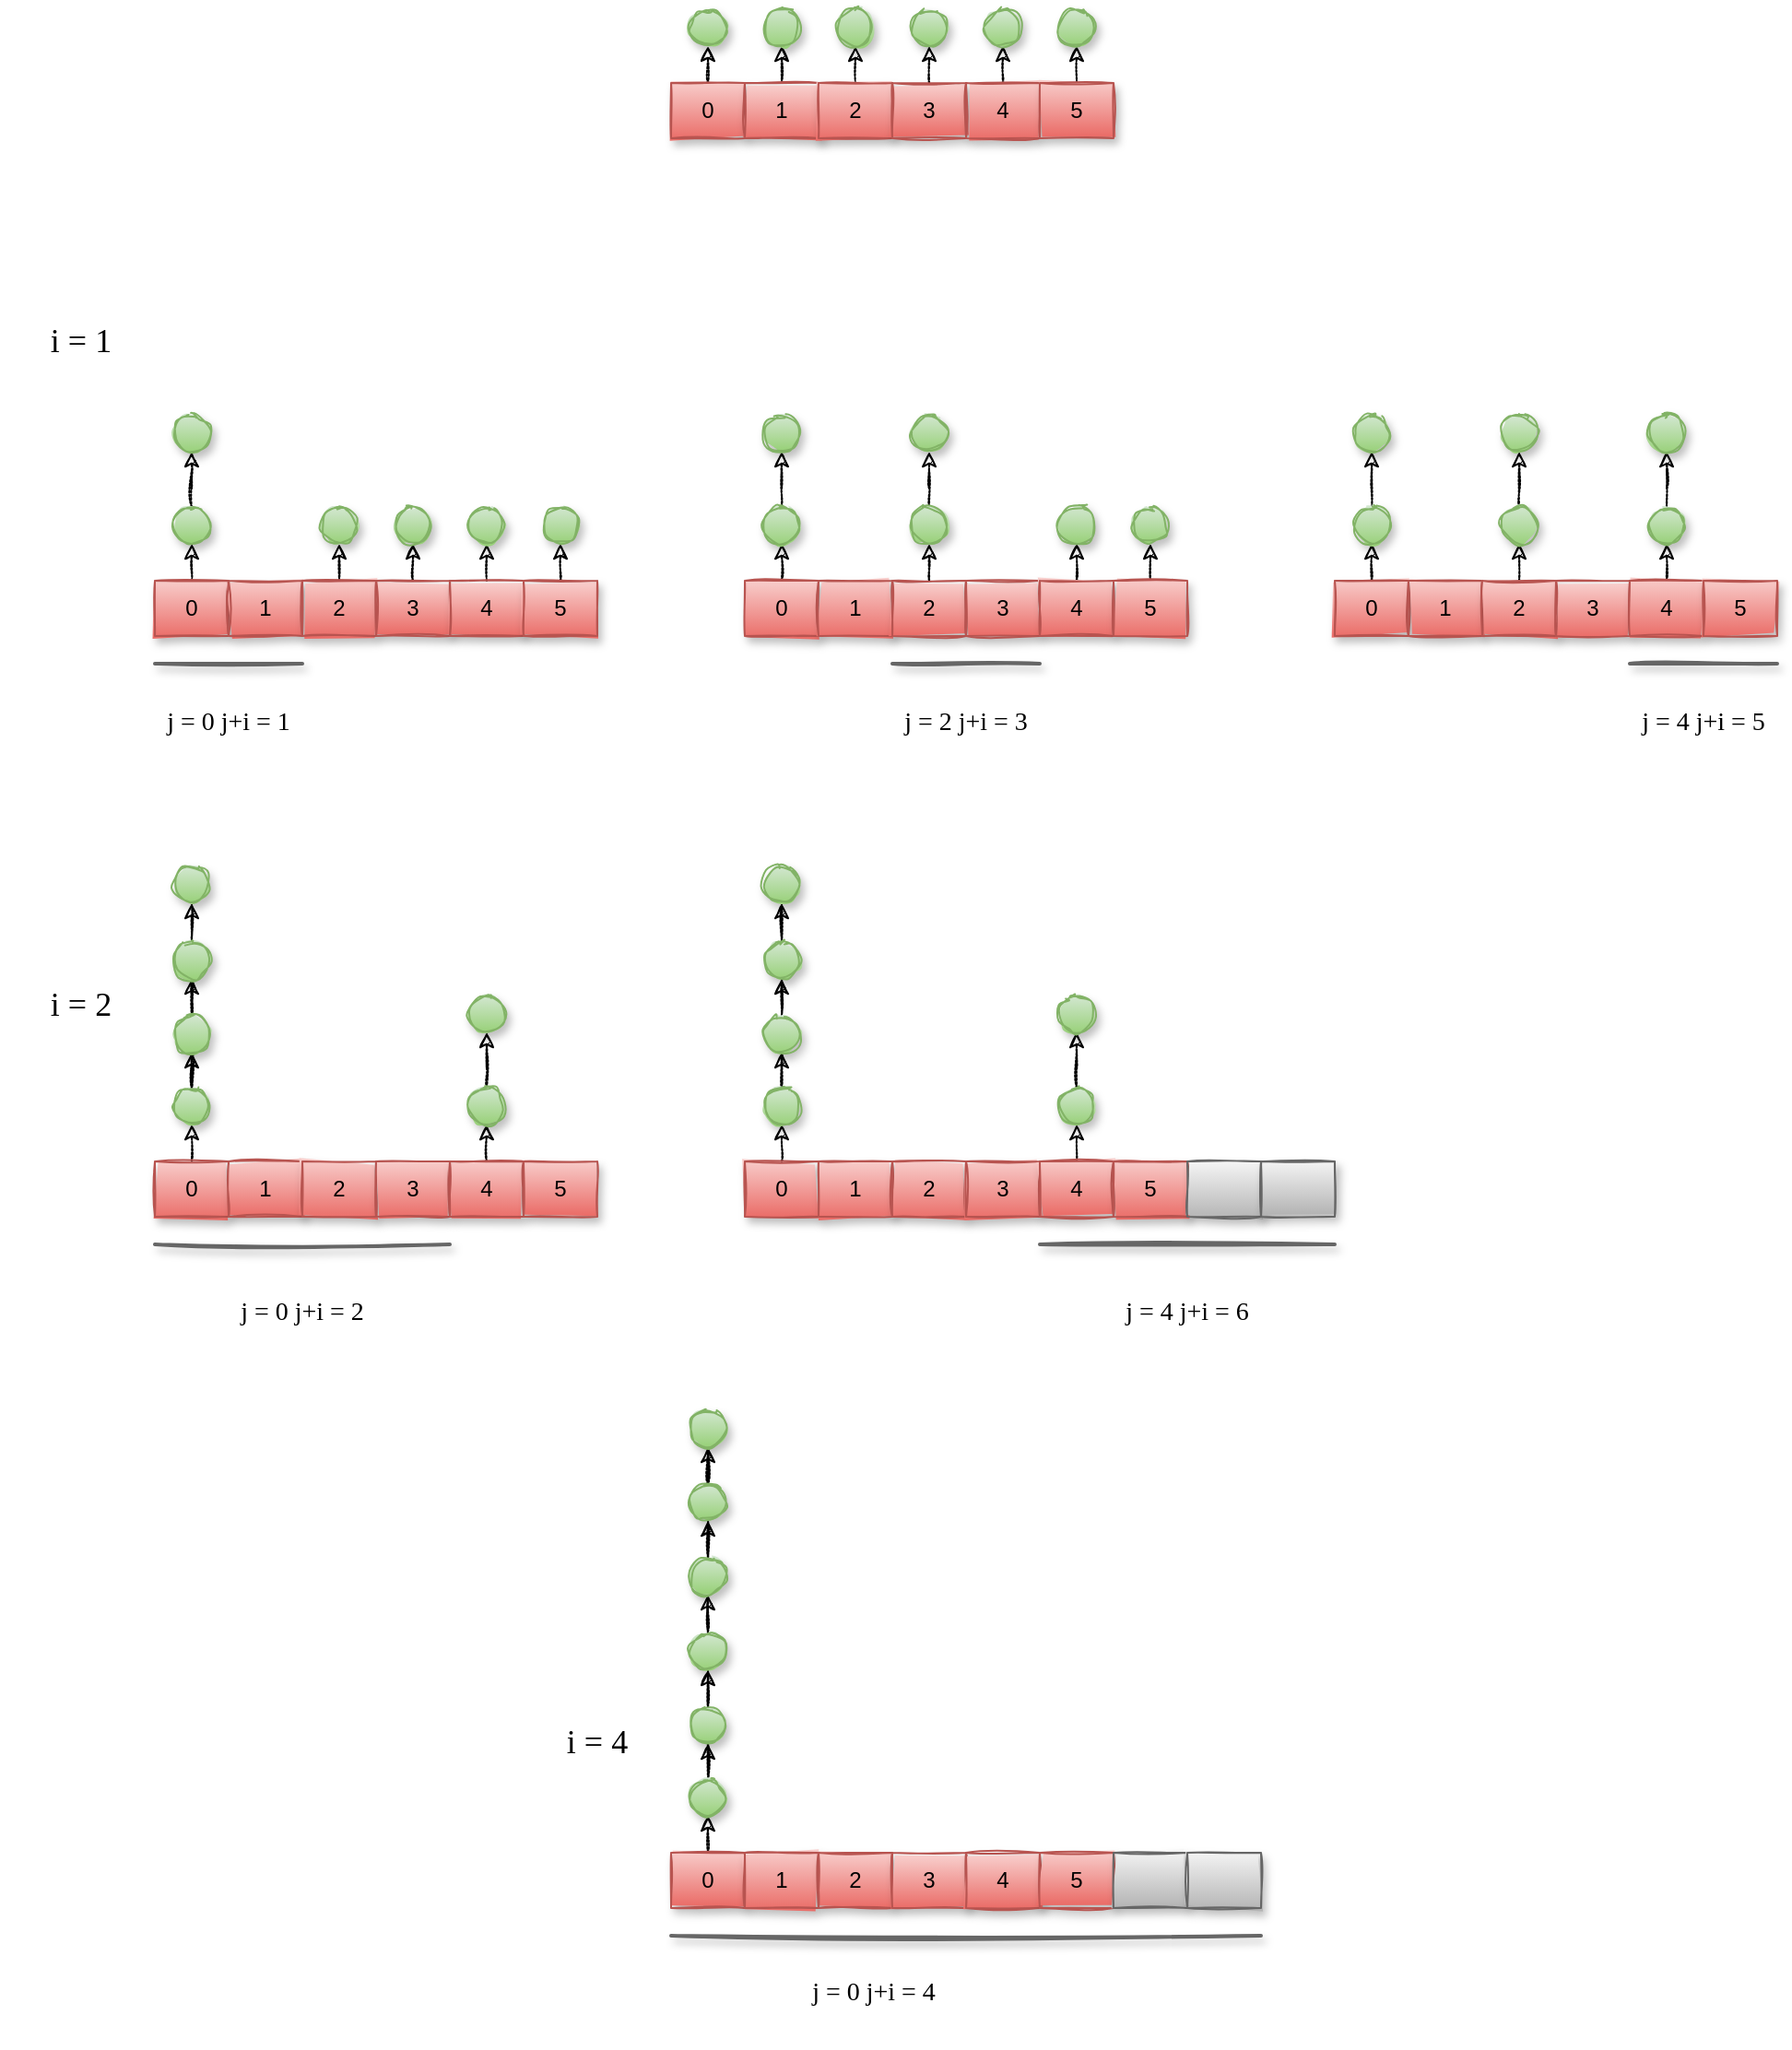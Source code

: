 <mxfile version="15.9.1" type="github">
  <diagram id="CDUZLJEo9e2KFmX8wC-A" name="第 1 页">
    <mxGraphModel dx="1444" dy="329" grid="1" gridSize="10" guides="1" tooltips="1" connect="1" arrows="1" fold="1" page="1" pageScale="1" pageWidth="827" pageHeight="1169" math="0" shadow="0">
      <root>
        <mxCell id="0" />
        <mxCell id="1" parent="0" />
        <mxCell id="Ufp4T4kjw3DvkqteefDN-25" style="edgeStyle=orthogonalEdgeStyle;rounded=0;orthogonalLoop=1;jettySize=auto;html=1;exitX=0.5;exitY=0;exitDx=0;exitDy=0;entryX=0.5;entryY=1;entryDx=0;entryDy=0;dashed=1;dashPattern=1 1;endArrow=classic;endFill=1;sketch=1;" edge="1" parent="1" source="Ufp4T4kjw3DvkqteefDN-1" target="Ufp4T4kjw3DvkqteefDN-7">
          <mxGeometry relative="1" as="geometry" />
        </mxCell>
        <mxCell id="Ufp4T4kjw3DvkqteefDN-1" value="0" style="rounded=0;whiteSpace=wrap;html=1;sketch=1;shadow=1;fillColor=#f8cecc;gradientColor=#ea6b66;strokeColor=#b85450;" vertex="1" parent="1">
          <mxGeometry x="280" y="160" width="40" height="30" as="geometry" />
        </mxCell>
        <mxCell id="Ufp4T4kjw3DvkqteefDN-26" style="edgeStyle=orthogonalEdgeStyle;rounded=0;orthogonalLoop=1;jettySize=auto;html=1;exitX=0.5;exitY=0;exitDx=0;exitDy=0;entryX=0.5;entryY=1;entryDx=0;entryDy=0;dashed=1;dashPattern=1 1;endArrow=classic;endFill=1;sketch=1;" edge="1" parent="1" source="Ufp4T4kjw3DvkqteefDN-2" target="Ufp4T4kjw3DvkqteefDN-11">
          <mxGeometry relative="1" as="geometry" />
        </mxCell>
        <mxCell id="Ufp4T4kjw3DvkqteefDN-2" value="1" style="rounded=0;whiteSpace=wrap;html=1;sketch=1;shadow=1;fillColor=#f8cecc;gradientColor=#ea6b66;strokeColor=#b85450;" vertex="1" parent="1">
          <mxGeometry x="320" y="160" width="40" height="30" as="geometry" />
        </mxCell>
        <mxCell id="Ufp4T4kjw3DvkqteefDN-27" style="edgeStyle=orthogonalEdgeStyle;rounded=0;orthogonalLoop=1;jettySize=auto;html=1;exitX=0.5;exitY=0;exitDx=0;exitDy=0;entryX=0.5;entryY=1;entryDx=0;entryDy=0;dashed=1;dashPattern=1 1;endArrow=classic;endFill=1;sketch=1;" edge="1" parent="1" source="Ufp4T4kjw3DvkqteefDN-3" target="Ufp4T4kjw3DvkqteefDN-14">
          <mxGeometry relative="1" as="geometry" />
        </mxCell>
        <mxCell id="Ufp4T4kjw3DvkqteefDN-3" value="2" style="rounded=0;whiteSpace=wrap;html=1;sketch=1;shadow=1;fillColor=#f8cecc;gradientColor=#ea6b66;strokeColor=#b85450;" vertex="1" parent="1">
          <mxGeometry x="360" y="160" width="40" height="30" as="geometry" />
        </mxCell>
        <mxCell id="Ufp4T4kjw3DvkqteefDN-28" style="edgeStyle=orthogonalEdgeStyle;rounded=0;orthogonalLoop=1;jettySize=auto;html=1;exitX=0.5;exitY=0;exitDx=0;exitDy=0;entryX=0.5;entryY=1;entryDx=0;entryDy=0;dashed=1;dashPattern=1 1;endArrow=classic;endFill=1;sketch=1;" edge="1" parent="1" source="Ufp4T4kjw3DvkqteefDN-4" target="Ufp4T4kjw3DvkqteefDN-17">
          <mxGeometry relative="1" as="geometry" />
        </mxCell>
        <mxCell id="Ufp4T4kjw3DvkqteefDN-4" value="3" style="rounded=0;whiteSpace=wrap;html=1;sketch=1;shadow=1;fillColor=#f8cecc;gradientColor=#ea6b66;strokeColor=#b85450;" vertex="1" parent="1">
          <mxGeometry x="400" y="160" width="40" height="30" as="geometry" />
        </mxCell>
        <mxCell id="Ufp4T4kjw3DvkqteefDN-29" style="edgeStyle=orthogonalEdgeStyle;rounded=0;orthogonalLoop=1;jettySize=auto;html=1;exitX=0.5;exitY=0;exitDx=0;exitDy=0;entryX=0.5;entryY=1;entryDx=0;entryDy=0;dashed=1;dashPattern=1 1;endArrow=classic;endFill=1;sketch=1;" edge="1" parent="1" source="Ufp4T4kjw3DvkqteefDN-5" target="Ufp4T4kjw3DvkqteefDN-20">
          <mxGeometry relative="1" as="geometry" />
        </mxCell>
        <mxCell id="Ufp4T4kjw3DvkqteefDN-5" value="4" style="rounded=0;whiteSpace=wrap;html=1;sketch=1;shadow=1;fillColor=#f8cecc;gradientColor=#ea6b66;strokeColor=#b85450;" vertex="1" parent="1">
          <mxGeometry x="440" y="160" width="40" height="30" as="geometry" />
        </mxCell>
        <mxCell id="Ufp4T4kjw3DvkqteefDN-30" style="edgeStyle=orthogonalEdgeStyle;rounded=0;orthogonalLoop=1;jettySize=auto;html=1;exitX=0.5;exitY=0;exitDx=0;exitDy=0;entryX=0.5;entryY=1;entryDx=0;entryDy=0;dashed=1;dashPattern=1 1;endArrow=classic;endFill=1;sketch=1;" edge="1" parent="1" source="Ufp4T4kjw3DvkqteefDN-6" target="Ufp4T4kjw3DvkqteefDN-23">
          <mxGeometry relative="1" as="geometry" />
        </mxCell>
        <mxCell id="Ufp4T4kjw3DvkqteefDN-6" value="5" style="rounded=0;whiteSpace=wrap;html=1;sketch=1;shadow=1;fillColor=#f8cecc;gradientColor=#ea6b66;strokeColor=#b85450;" vertex="1" parent="1">
          <mxGeometry x="480" y="160" width="40" height="30" as="geometry" />
        </mxCell>
        <mxCell id="Ufp4T4kjw3DvkqteefDN-7" value="" style="ellipse;whiteSpace=wrap;html=1;aspect=fixed;shadow=1;sketch=1;fillColor=#d5e8d4;gradientColor=#97d077;strokeColor=#82b366;" vertex="1" parent="1">
          <mxGeometry x="290" y="120" width="20" height="20" as="geometry" />
        </mxCell>
        <mxCell id="Ufp4T4kjw3DvkqteefDN-11" value="" style="ellipse;whiteSpace=wrap;html=1;aspect=fixed;shadow=1;sketch=1;fillColor=#d5e8d4;gradientColor=#97d077;strokeColor=#82b366;" vertex="1" parent="1">
          <mxGeometry x="330" y="120" width="20" height="20" as="geometry" />
        </mxCell>
        <mxCell id="Ufp4T4kjw3DvkqteefDN-14" value="" style="ellipse;whiteSpace=wrap;html=1;aspect=fixed;shadow=1;sketch=1;fillColor=#d5e8d4;gradientColor=#97d077;strokeColor=#82b366;" vertex="1" parent="1">
          <mxGeometry x="370" y="120" width="20" height="20" as="geometry" />
        </mxCell>
        <mxCell id="Ufp4T4kjw3DvkqteefDN-17" value="" style="ellipse;whiteSpace=wrap;html=1;aspect=fixed;shadow=1;sketch=1;fillColor=#d5e8d4;gradientColor=#97d077;strokeColor=#82b366;" vertex="1" parent="1">
          <mxGeometry x="410" y="120" width="20" height="20" as="geometry" />
        </mxCell>
        <mxCell id="Ufp4T4kjw3DvkqteefDN-20" value="" style="ellipse;whiteSpace=wrap;html=1;aspect=fixed;shadow=1;sketch=1;fillColor=#d5e8d4;gradientColor=#97d077;strokeColor=#82b366;" vertex="1" parent="1">
          <mxGeometry x="450" y="120" width="20" height="20" as="geometry" />
        </mxCell>
        <mxCell id="Ufp4T4kjw3DvkqteefDN-23" value="" style="ellipse;whiteSpace=wrap;html=1;aspect=fixed;shadow=1;sketch=1;fillColor=#d5e8d4;gradientColor=#97d077;strokeColor=#82b366;" vertex="1" parent="1">
          <mxGeometry x="490" y="120" width="20" height="20" as="geometry" />
        </mxCell>
        <mxCell id="Ufp4T4kjw3DvkqteefDN-54" style="edgeStyle=orthogonalEdgeStyle;rounded=0;orthogonalLoop=1;jettySize=auto;html=1;exitX=0.5;exitY=0;exitDx=0;exitDy=0;entryX=0.5;entryY=1;entryDx=0;entryDy=0;dashed=1;dashPattern=1 1;endArrow=classic;endFill=1;sketch=1;" edge="1" parent="1" source="Ufp4T4kjw3DvkqteefDN-55" target="Ufp4T4kjw3DvkqteefDN-66">
          <mxGeometry relative="1" as="geometry" />
        </mxCell>
        <mxCell id="Ufp4T4kjw3DvkqteefDN-55" value="0" style="rounded=0;whiteSpace=wrap;html=1;sketch=1;shadow=1;fillColor=#f8cecc;gradientColor=#ea6b66;strokeColor=#b85450;" vertex="1" parent="1">
          <mxGeometry y="430" width="40" height="30" as="geometry" />
        </mxCell>
        <mxCell id="Ufp4T4kjw3DvkqteefDN-57" value="1" style="rounded=0;whiteSpace=wrap;html=1;sketch=1;shadow=1;fillColor=#f8cecc;gradientColor=#ea6b66;strokeColor=#b85450;" vertex="1" parent="1">
          <mxGeometry x="40" y="430" width="40" height="30" as="geometry" />
        </mxCell>
        <mxCell id="Ufp4T4kjw3DvkqteefDN-58" style="edgeStyle=orthogonalEdgeStyle;rounded=0;orthogonalLoop=1;jettySize=auto;html=1;exitX=0.5;exitY=0;exitDx=0;exitDy=0;entryX=0.5;entryY=1;entryDx=0;entryDy=0;dashed=1;dashPattern=1 1;endArrow=classic;endFill=1;sketch=1;" edge="1" parent="1" source="Ufp4T4kjw3DvkqteefDN-59" target="Ufp4T4kjw3DvkqteefDN-68">
          <mxGeometry relative="1" as="geometry" />
        </mxCell>
        <mxCell id="Ufp4T4kjw3DvkqteefDN-59" value="2" style="rounded=0;whiteSpace=wrap;html=1;sketch=1;shadow=1;fillColor=#f8cecc;gradientColor=#ea6b66;strokeColor=#b85450;" vertex="1" parent="1">
          <mxGeometry x="80" y="430" width="40" height="30" as="geometry" />
        </mxCell>
        <mxCell id="Ufp4T4kjw3DvkqteefDN-60" style="edgeStyle=orthogonalEdgeStyle;rounded=0;orthogonalLoop=1;jettySize=auto;html=1;exitX=0.5;exitY=0;exitDx=0;exitDy=0;entryX=0.5;entryY=1;entryDx=0;entryDy=0;dashed=1;dashPattern=1 1;endArrow=classic;endFill=1;sketch=1;" edge="1" parent="1" source="Ufp4T4kjw3DvkqteefDN-61" target="Ufp4T4kjw3DvkqteefDN-69">
          <mxGeometry relative="1" as="geometry" />
        </mxCell>
        <mxCell id="Ufp4T4kjw3DvkqteefDN-61" value="3" style="rounded=0;whiteSpace=wrap;html=1;sketch=1;shadow=1;fillColor=#f8cecc;gradientColor=#ea6b66;strokeColor=#b85450;" vertex="1" parent="1">
          <mxGeometry x="120" y="430" width="40" height="30" as="geometry" />
        </mxCell>
        <mxCell id="Ufp4T4kjw3DvkqteefDN-62" style="edgeStyle=orthogonalEdgeStyle;rounded=0;orthogonalLoop=1;jettySize=auto;html=1;exitX=0.5;exitY=0;exitDx=0;exitDy=0;entryX=0.5;entryY=1;entryDx=0;entryDy=0;dashed=1;dashPattern=1 1;endArrow=classic;endFill=1;sketch=1;" edge="1" parent="1" source="Ufp4T4kjw3DvkqteefDN-63" target="Ufp4T4kjw3DvkqteefDN-70">
          <mxGeometry relative="1" as="geometry" />
        </mxCell>
        <mxCell id="Ufp4T4kjw3DvkqteefDN-63" value="4" style="rounded=0;whiteSpace=wrap;html=1;sketch=1;shadow=1;fillColor=#f8cecc;gradientColor=#ea6b66;strokeColor=#b85450;" vertex="1" parent="1">
          <mxGeometry x="160" y="430" width="40" height="30" as="geometry" />
        </mxCell>
        <mxCell id="Ufp4T4kjw3DvkqteefDN-64" style="edgeStyle=orthogonalEdgeStyle;rounded=0;orthogonalLoop=1;jettySize=auto;html=1;exitX=0.5;exitY=0;exitDx=0;exitDy=0;entryX=0.5;entryY=1;entryDx=0;entryDy=0;dashed=1;dashPattern=1 1;endArrow=classic;endFill=1;sketch=1;" edge="1" parent="1" source="Ufp4T4kjw3DvkqteefDN-65" target="Ufp4T4kjw3DvkqteefDN-71">
          <mxGeometry relative="1" as="geometry" />
        </mxCell>
        <mxCell id="Ufp4T4kjw3DvkqteefDN-65" value="5" style="rounded=0;whiteSpace=wrap;html=1;sketch=1;shadow=1;fillColor=#f8cecc;gradientColor=#ea6b66;strokeColor=#b85450;" vertex="1" parent="1">
          <mxGeometry x="200" y="430" width="40" height="30" as="geometry" />
        </mxCell>
        <mxCell id="Ufp4T4kjw3DvkqteefDN-74" value="" style="edgeStyle=orthogonalEdgeStyle;rounded=0;sketch=1;orthogonalLoop=1;jettySize=auto;html=1;dashed=1;dashPattern=1 1;endArrow=classic;endFill=1;" edge="1" parent="1" source="Ufp4T4kjw3DvkqteefDN-66" target="Ufp4T4kjw3DvkqteefDN-73">
          <mxGeometry relative="1" as="geometry" />
        </mxCell>
        <mxCell id="Ufp4T4kjw3DvkqteefDN-66" value="" style="ellipse;whiteSpace=wrap;html=1;aspect=fixed;shadow=1;sketch=1;fillColor=#d5e8d4;gradientColor=#97d077;strokeColor=#82b366;" vertex="1" parent="1">
          <mxGeometry x="10" y="390" width="20" height="20" as="geometry" />
        </mxCell>
        <mxCell id="Ufp4T4kjw3DvkqteefDN-68" value="" style="ellipse;whiteSpace=wrap;html=1;aspect=fixed;shadow=1;sketch=1;fillColor=#d5e8d4;gradientColor=#97d077;strokeColor=#82b366;" vertex="1" parent="1">
          <mxGeometry x="90" y="390" width="20" height="20" as="geometry" />
        </mxCell>
        <mxCell id="Ufp4T4kjw3DvkqteefDN-69" value="" style="ellipse;whiteSpace=wrap;html=1;aspect=fixed;shadow=1;sketch=1;fillColor=#d5e8d4;gradientColor=#97d077;strokeColor=#82b366;" vertex="1" parent="1">
          <mxGeometry x="130" y="390" width="20" height="20" as="geometry" />
        </mxCell>
        <mxCell id="Ufp4T4kjw3DvkqteefDN-70" value="" style="ellipse;whiteSpace=wrap;html=1;aspect=fixed;shadow=1;sketch=1;fillColor=#d5e8d4;gradientColor=#97d077;strokeColor=#82b366;" vertex="1" parent="1">
          <mxGeometry x="170" y="390" width="20" height="20" as="geometry" />
        </mxCell>
        <mxCell id="Ufp4T4kjw3DvkqteefDN-71" value="" style="ellipse;whiteSpace=wrap;html=1;aspect=fixed;shadow=1;sketch=1;fillColor=#d5e8d4;gradientColor=#97d077;strokeColor=#82b366;" vertex="1" parent="1">
          <mxGeometry x="210" y="390" width="20" height="20" as="geometry" />
        </mxCell>
        <mxCell id="Ufp4T4kjw3DvkqteefDN-73" value="" style="ellipse;whiteSpace=wrap;html=1;aspect=fixed;shadow=1;sketch=1;fillColor=#d5e8d4;gradientColor=#97d077;strokeColor=#82b366;" vertex="1" parent="1">
          <mxGeometry x="10" y="340" width="20" height="20" as="geometry" />
        </mxCell>
        <mxCell id="Ufp4T4kjw3DvkqteefDN-77" value="" style="line;strokeWidth=2;html=1;shadow=1;sketch=1;fillColor=#f5f5f5;gradientColor=#b3b3b3;strokeColor=#666666;" vertex="1" parent="1">
          <mxGeometry y="470" width="80" height="10" as="geometry" />
        </mxCell>
        <mxCell id="Ufp4T4kjw3DvkqteefDN-78" style="edgeStyle=orthogonalEdgeStyle;rounded=0;orthogonalLoop=1;jettySize=auto;html=1;exitX=0.5;exitY=0;exitDx=0;exitDy=0;entryX=0.5;entryY=1;entryDx=0;entryDy=0;dashed=1;dashPattern=1 1;endArrow=classic;endFill=1;sketch=1;" edge="1" parent="1" source="Ufp4T4kjw3DvkqteefDN-79" target="Ufp4T4kjw3DvkqteefDN-90">
          <mxGeometry relative="1" as="geometry" />
        </mxCell>
        <mxCell id="Ufp4T4kjw3DvkqteefDN-79" value="0" style="rounded=0;whiteSpace=wrap;html=1;sketch=1;shadow=1;fillColor=#f8cecc;gradientColor=#ea6b66;strokeColor=#b85450;" vertex="1" parent="1">
          <mxGeometry x="320" y="430" width="40" height="30" as="geometry" />
        </mxCell>
        <mxCell id="Ufp4T4kjw3DvkqteefDN-80" value="1" style="rounded=0;whiteSpace=wrap;html=1;sketch=1;shadow=1;fillColor=#f8cecc;gradientColor=#ea6b66;strokeColor=#b85450;" vertex="1" parent="1">
          <mxGeometry x="360" y="430" width="40" height="30" as="geometry" />
        </mxCell>
        <mxCell id="Ufp4T4kjw3DvkqteefDN-81" style="edgeStyle=orthogonalEdgeStyle;rounded=0;orthogonalLoop=1;jettySize=auto;html=1;exitX=0.5;exitY=0;exitDx=0;exitDy=0;entryX=0.5;entryY=1;entryDx=0;entryDy=0;dashed=1;dashPattern=1 1;endArrow=classic;endFill=1;sketch=1;" edge="1" parent="1" source="Ufp4T4kjw3DvkqteefDN-82" target="Ufp4T4kjw3DvkqteefDN-91">
          <mxGeometry relative="1" as="geometry" />
        </mxCell>
        <mxCell id="Ufp4T4kjw3DvkqteefDN-82" value="2" style="rounded=0;whiteSpace=wrap;html=1;sketch=1;shadow=1;fillColor=#f8cecc;gradientColor=#ea6b66;strokeColor=#b85450;" vertex="1" parent="1">
          <mxGeometry x="400" y="430" width="40" height="30" as="geometry" />
        </mxCell>
        <mxCell id="Ufp4T4kjw3DvkqteefDN-84" value="3" style="rounded=0;whiteSpace=wrap;html=1;sketch=1;shadow=1;fillColor=#f8cecc;gradientColor=#ea6b66;strokeColor=#b85450;" vertex="1" parent="1">
          <mxGeometry x="440" y="430" width="40" height="30" as="geometry" />
        </mxCell>
        <mxCell id="Ufp4T4kjw3DvkqteefDN-85" style="edgeStyle=orthogonalEdgeStyle;rounded=0;orthogonalLoop=1;jettySize=auto;html=1;exitX=0.5;exitY=0;exitDx=0;exitDy=0;entryX=0.5;entryY=1;entryDx=0;entryDy=0;dashed=1;dashPattern=1 1;endArrow=classic;endFill=1;sketch=1;" edge="1" parent="1" source="Ufp4T4kjw3DvkqteefDN-86" target="Ufp4T4kjw3DvkqteefDN-93">
          <mxGeometry relative="1" as="geometry" />
        </mxCell>
        <mxCell id="Ufp4T4kjw3DvkqteefDN-86" value="4" style="rounded=0;whiteSpace=wrap;html=1;sketch=1;shadow=1;fillColor=#f8cecc;gradientColor=#ea6b66;strokeColor=#b85450;" vertex="1" parent="1">
          <mxGeometry x="480" y="430" width="40" height="30" as="geometry" />
        </mxCell>
        <mxCell id="Ufp4T4kjw3DvkqteefDN-87" style="edgeStyle=orthogonalEdgeStyle;rounded=0;orthogonalLoop=1;jettySize=auto;html=1;exitX=0.5;exitY=0;exitDx=0;exitDy=0;entryX=0.5;entryY=1;entryDx=0;entryDy=0;dashed=1;dashPattern=1 1;endArrow=classic;endFill=1;sketch=1;" edge="1" parent="1" source="Ufp4T4kjw3DvkqteefDN-88" target="Ufp4T4kjw3DvkqteefDN-94">
          <mxGeometry relative="1" as="geometry" />
        </mxCell>
        <mxCell id="Ufp4T4kjw3DvkqteefDN-88" value="5" style="rounded=0;whiteSpace=wrap;html=1;sketch=1;shadow=1;fillColor=#f8cecc;gradientColor=#ea6b66;strokeColor=#b85450;" vertex="1" parent="1">
          <mxGeometry x="520" y="430" width="40" height="30" as="geometry" />
        </mxCell>
        <mxCell id="Ufp4T4kjw3DvkqteefDN-89" value="" style="edgeStyle=orthogonalEdgeStyle;rounded=0;sketch=1;orthogonalLoop=1;jettySize=auto;html=1;dashed=1;dashPattern=1 1;endArrow=classic;endFill=1;" edge="1" parent="1" source="Ufp4T4kjw3DvkqteefDN-90" target="Ufp4T4kjw3DvkqteefDN-95">
          <mxGeometry relative="1" as="geometry" />
        </mxCell>
        <mxCell id="Ufp4T4kjw3DvkqteefDN-90" value="" style="ellipse;whiteSpace=wrap;html=1;aspect=fixed;shadow=1;sketch=1;fillColor=#d5e8d4;gradientColor=#97d077;strokeColor=#82b366;" vertex="1" parent="1">
          <mxGeometry x="330" y="390" width="20" height="20" as="geometry" />
        </mxCell>
        <mxCell id="Ufp4T4kjw3DvkqteefDN-98" value="" style="edgeStyle=orthogonalEdgeStyle;rounded=0;sketch=1;orthogonalLoop=1;jettySize=auto;html=1;dashed=1;dashPattern=1 1;endArrow=classic;endFill=1;" edge="1" parent="1" source="Ufp4T4kjw3DvkqteefDN-91" target="Ufp4T4kjw3DvkqteefDN-97">
          <mxGeometry relative="1" as="geometry" />
        </mxCell>
        <mxCell id="Ufp4T4kjw3DvkqteefDN-91" value="" style="ellipse;whiteSpace=wrap;html=1;aspect=fixed;shadow=1;sketch=1;fillColor=#d5e8d4;gradientColor=#97d077;strokeColor=#82b366;" vertex="1" parent="1">
          <mxGeometry x="410" y="390" width="20" height="20" as="geometry" />
        </mxCell>
        <mxCell id="Ufp4T4kjw3DvkqteefDN-93" value="" style="ellipse;whiteSpace=wrap;html=1;aspect=fixed;shadow=1;sketch=1;fillColor=#d5e8d4;gradientColor=#97d077;strokeColor=#82b366;" vertex="1" parent="1">
          <mxGeometry x="490" y="390" width="20" height="20" as="geometry" />
        </mxCell>
        <mxCell id="Ufp4T4kjw3DvkqteefDN-94" value="" style="ellipse;whiteSpace=wrap;html=1;aspect=fixed;shadow=1;sketch=1;fillColor=#d5e8d4;gradientColor=#97d077;strokeColor=#82b366;" vertex="1" parent="1">
          <mxGeometry x="530" y="390" width="20" height="20" as="geometry" />
        </mxCell>
        <mxCell id="Ufp4T4kjw3DvkqteefDN-95" value="" style="ellipse;whiteSpace=wrap;html=1;aspect=fixed;shadow=1;sketch=1;fillColor=#d5e8d4;gradientColor=#97d077;strokeColor=#82b366;" vertex="1" parent="1">
          <mxGeometry x="330" y="340" width="20" height="20" as="geometry" />
        </mxCell>
        <mxCell id="Ufp4T4kjw3DvkqteefDN-96" value="" style="line;strokeWidth=2;html=1;shadow=1;sketch=1;fillColor=#f5f5f5;gradientColor=#b3b3b3;strokeColor=#666666;" vertex="1" parent="1">
          <mxGeometry x="400" y="470" width="80" height="10" as="geometry" />
        </mxCell>
        <mxCell id="Ufp4T4kjw3DvkqteefDN-97" value="" style="ellipse;whiteSpace=wrap;html=1;aspect=fixed;shadow=1;sketch=1;fillColor=#d5e8d4;gradientColor=#97d077;strokeColor=#82b366;" vertex="1" parent="1">
          <mxGeometry x="410" y="340" width="20" height="20" as="geometry" />
        </mxCell>
        <mxCell id="Ufp4T4kjw3DvkqteefDN-99" style="edgeStyle=orthogonalEdgeStyle;rounded=0;orthogonalLoop=1;jettySize=auto;html=1;exitX=0.5;exitY=0;exitDx=0;exitDy=0;entryX=0.5;entryY=1;entryDx=0;entryDy=0;dashed=1;dashPattern=1 1;endArrow=classic;endFill=1;sketch=1;" edge="1" parent="1" source="Ufp4T4kjw3DvkqteefDN-100" target="Ufp4T4kjw3DvkqteefDN-110">
          <mxGeometry relative="1" as="geometry" />
        </mxCell>
        <mxCell id="Ufp4T4kjw3DvkqteefDN-100" value="0" style="rounded=0;whiteSpace=wrap;html=1;sketch=1;shadow=1;fillColor=#f8cecc;gradientColor=#ea6b66;strokeColor=#b85450;" vertex="1" parent="1">
          <mxGeometry x="640" y="430" width="40" height="30" as="geometry" />
        </mxCell>
        <mxCell id="Ufp4T4kjw3DvkqteefDN-101" value="1" style="rounded=0;whiteSpace=wrap;html=1;sketch=1;shadow=1;fillColor=#f8cecc;gradientColor=#ea6b66;strokeColor=#b85450;" vertex="1" parent="1">
          <mxGeometry x="680" y="430" width="40" height="30" as="geometry" />
        </mxCell>
        <mxCell id="Ufp4T4kjw3DvkqteefDN-102" style="edgeStyle=orthogonalEdgeStyle;rounded=0;orthogonalLoop=1;jettySize=auto;html=1;exitX=0.5;exitY=0;exitDx=0;exitDy=0;entryX=0.5;entryY=1;entryDx=0;entryDy=0;dashed=1;dashPattern=1 1;endArrow=classic;endFill=1;sketch=1;" edge="1" parent="1" source="Ufp4T4kjw3DvkqteefDN-103" target="Ufp4T4kjw3DvkqteefDN-112">
          <mxGeometry relative="1" as="geometry" />
        </mxCell>
        <mxCell id="Ufp4T4kjw3DvkqteefDN-103" value="2" style="rounded=0;whiteSpace=wrap;html=1;sketch=1;shadow=1;fillColor=#f8cecc;gradientColor=#ea6b66;strokeColor=#b85450;" vertex="1" parent="1">
          <mxGeometry x="720" y="430" width="40" height="30" as="geometry" />
        </mxCell>
        <mxCell id="Ufp4T4kjw3DvkqteefDN-104" value="3" style="rounded=0;whiteSpace=wrap;html=1;sketch=1;shadow=1;fillColor=#f8cecc;gradientColor=#ea6b66;strokeColor=#b85450;" vertex="1" parent="1">
          <mxGeometry x="760" y="430" width="40" height="30" as="geometry" />
        </mxCell>
        <mxCell id="Ufp4T4kjw3DvkqteefDN-105" style="edgeStyle=orthogonalEdgeStyle;rounded=0;orthogonalLoop=1;jettySize=auto;html=1;exitX=0.5;exitY=0;exitDx=0;exitDy=0;entryX=0.5;entryY=1;entryDx=0;entryDy=0;dashed=1;dashPattern=1 1;endArrow=classic;endFill=1;sketch=1;" edge="1" parent="1" source="Ufp4T4kjw3DvkqteefDN-106" target="Ufp4T4kjw3DvkqteefDN-113">
          <mxGeometry relative="1" as="geometry" />
        </mxCell>
        <mxCell id="Ufp4T4kjw3DvkqteefDN-106" value="4" style="rounded=0;whiteSpace=wrap;html=1;sketch=1;shadow=1;fillColor=#f8cecc;gradientColor=#ea6b66;strokeColor=#b85450;" vertex="1" parent="1">
          <mxGeometry x="800" y="430" width="40" height="30" as="geometry" />
        </mxCell>
        <mxCell id="Ufp4T4kjw3DvkqteefDN-108" value="5" style="rounded=0;whiteSpace=wrap;html=1;sketch=1;shadow=1;fillColor=#f8cecc;gradientColor=#ea6b66;strokeColor=#b85450;" vertex="1" parent="1">
          <mxGeometry x="840" y="430" width="40" height="30" as="geometry" />
        </mxCell>
        <mxCell id="Ufp4T4kjw3DvkqteefDN-109" value="" style="edgeStyle=orthogonalEdgeStyle;rounded=0;sketch=1;orthogonalLoop=1;jettySize=auto;html=1;dashed=1;dashPattern=1 1;endArrow=classic;endFill=1;" edge="1" parent="1" source="Ufp4T4kjw3DvkqteefDN-110" target="Ufp4T4kjw3DvkqteefDN-115">
          <mxGeometry relative="1" as="geometry" />
        </mxCell>
        <mxCell id="Ufp4T4kjw3DvkqteefDN-110" value="" style="ellipse;whiteSpace=wrap;html=1;aspect=fixed;shadow=1;sketch=1;fillColor=#d5e8d4;gradientColor=#97d077;strokeColor=#82b366;" vertex="1" parent="1">
          <mxGeometry x="650" y="390" width="20" height="20" as="geometry" />
        </mxCell>
        <mxCell id="Ufp4T4kjw3DvkqteefDN-111" value="" style="edgeStyle=orthogonalEdgeStyle;rounded=0;sketch=1;orthogonalLoop=1;jettySize=auto;html=1;dashed=1;dashPattern=1 1;endArrow=classic;endFill=1;" edge="1" parent="1" source="Ufp4T4kjw3DvkqteefDN-112" target="Ufp4T4kjw3DvkqteefDN-117">
          <mxGeometry relative="1" as="geometry" />
        </mxCell>
        <mxCell id="Ufp4T4kjw3DvkqteefDN-112" value="" style="ellipse;whiteSpace=wrap;html=1;aspect=fixed;shadow=1;sketch=1;fillColor=#d5e8d4;gradientColor=#97d077;strokeColor=#82b366;" vertex="1" parent="1">
          <mxGeometry x="730" y="390" width="20" height="20" as="geometry" />
        </mxCell>
        <mxCell id="Ufp4T4kjw3DvkqteefDN-120" value="" style="edgeStyle=orthogonalEdgeStyle;rounded=0;sketch=1;orthogonalLoop=1;jettySize=auto;html=1;dashed=1;dashPattern=1 1;endArrow=classic;endFill=1;" edge="1" parent="1" source="Ufp4T4kjw3DvkqteefDN-113" target="Ufp4T4kjw3DvkqteefDN-119">
          <mxGeometry relative="1" as="geometry" />
        </mxCell>
        <mxCell id="Ufp4T4kjw3DvkqteefDN-113" value="" style="ellipse;whiteSpace=wrap;html=1;aspect=fixed;shadow=1;sketch=1;fillColor=#d5e8d4;gradientColor=#97d077;strokeColor=#82b366;" vertex="1" parent="1">
          <mxGeometry x="810" y="390" width="20" height="20" as="geometry" />
        </mxCell>
        <mxCell id="Ufp4T4kjw3DvkqteefDN-115" value="" style="ellipse;whiteSpace=wrap;html=1;aspect=fixed;shadow=1;sketch=1;fillColor=#d5e8d4;gradientColor=#97d077;strokeColor=#82b366;" vertex="1" parent="1">
          <mxGeometry x="650" y="340" width="20" height="20" as="geometry" />
        </mxCell>
        <mxCell id="Ufp4T4kjw3DvkqteefDN-116" value="" style="line;strokeWidth=2;html=1;shadow=1;sketch=1;fillColor=#f5f5f5;gradientColor=#b3b3b3;strokeColor=#666666;" vertex="1" parent="1">
          <mxGeometry x="800" y="470" width="80" height="10" as="geometry" />
        </mxCell>
        <mxCell id="Ufp4T4kjw3DvkqteefDN-117" value="" style="ellipse;whiteSpace=wrap;html=1;aspect=fixed;shadow=1;sketch=1;fillColor=#d5e8d4;gradientColor=#97d077;strokeColor=#82b366;" vertex="1" parent="1">
          <mxGeometry x="730" y="340" width="20" height="20" as="geometry" />
        </mxCell>
        <mxCell id="Ufp4T4kjw3DvkqteefDN-119" value="" style="ellipse;whiteSpace=wrap;html=1;aspect=fixed;shadow=1;sketch=1;fillColor=#d5e8d4;gradientColor=#97d077;strokeColor=#82b366;" vertex="1" parent="1">
          <mxGeometry x="810" y="340" width="20" height="20" as="geometry" />
        </mxCell>
        <mxCell id="Ufp4T4kjw3DvkqteefDN-140" style="edgeStyle=orthogonalEdgeStyle;rounded=0;orthogonalLoop=1;jettySize=auto;html=1;exitX=0.5;exitY=0;exitDx=0;exitDy=0;entryX=0.5;entryY=1;entryDx=0;entryDy=0;dashed=1;dashPattern=1 1;endArrow=classic;endFill=1;sketch=1;" edge="1" parent="1" source="Ufp4T4kjw3DvkqteefDN-141" target="Ufp4T4kjw3DvkqteefDN-150">
          <mxGeometry relative="1" as="geometry" />
        </mxCell>
        <mxCell id="Ufp4T4kjw3DvkqteefDN-141" value="0" style="rounded=0;whiteSpace=wrap;html=1;sketch=1;shadow=1;fillColor=#f8cecc;gradientColor=#ea6b66;strokeColor=#b85450;" vertex="1" parent="1">
          <mxGeometry y="745" width="40" height="30" as="geometry" />
        </mxCell>
        <mxCell id="Ufp4T4kjw3DvkqteefDN-142" value="1" style="rounded=0;whiteSpace=wrap;html=1;sketch=1;shadow=1;fillColor=#f8cecc;gradientColor=#ea6b66;strokeColor=#b85450;" vertex="1" parent="1">
          <mxGeometry x="40" y="745" width="40" height="30" as="geometry" />
        </mxCell>
        <mxCell id="Ufp4T4kjw3DvkqteefDN-144" value="2" style="rounded=0;whiteSpace=wrap;html=1;sketch=1;shadow=1;fillColor=#f8cecc;gradientColor=#ea6b66;strokeColor=#b85450;" vertex="1" parent="1">
          <mxGeometry x="80" y="745" width="40" height="30" as="geometry" />
        </mxCell>
        <mxCell id="Ufp4T4kjw3DvkqteefDN-145" value="3" style="rounded=0;whiteSpace=wrap;html=1;sketch=1;shadow=1;fillColor=#f8cecc;gradientColor=#ea6b66;strokeColor=#b85450;" vertex="1" parent="1">
          <mxGeometry x="120" y="745" width="40" height="30" as="geometry" />
        </mxCell>
        <mxCell id="Ufp4T4kjw3DvkqteefDN-146" style="edgeStyle=orthogonalEdgeStyle;rounded=0;orthogonalLoop=1;jettySize=auto;html=1;exitX=0.5;exitY=0;exitDx=0;exitDy=0;entryX=0.5;entryY=1;entryDx=0;entryDy=0;dashed=1;dashPattern=1 1;endArrow=classic;endFill=1;sketch=1;" edge="1" parent="1" source="Ufp4T4kjw3DvkqteefDN-147" target="Ufp4T4kjw3DvkqteefDN-154">
          <mxGeometry relative="1" as="geometry" />
        </mxCell>
        <mxCell id="Ufp4T4kjw3DvkqteefDN-147" value="4" style="rounded=0;whiteSpace=wrap;html=1;sketch=1;shadow=1;fillColor=#f8cecc;gradientColor=#ea6b66;strokeColor=#b85450;" vertex="1" parent="1">
          <mxGeometry x="160" y="745" width="40" height="30" as="geometry" />
        </mxCell>
        <mxCell id="Ufp4T4kjw3DvkqteefDN-148" value="5" style="rounded=0;whiteSpace=wrap;html=1;sketch=1;shadow=1;fillColor=#f8cecc;gradientColor=#ea6b66;strokeColor=#b85450;" vertex="1" parent="1">
          <mxGeometry x="200" y="745" width="40" height="30" as="geometry" />
        </mxCell>
        <mxCell id="Ufp4T4kjw3DvkqteefDN-149" value="" style="edgeStyle=orthogonalEdgeStyle;rounded=0;sketch=1;orthogonalLoop=1;jettySize=auto;html=1;dashed=1;dashPattern=1 1;endArrow=classic;endFill=1;" edge="1" parent="1" source="Ufp4T4kjw3DvkqteefDN-150" target="Ufp4T4kjw3DvkqteefDN-155">
          <mxGeometry relative="1" as="geometry" />
        </mxCell>
        <mxCell id="Ufp4T4kjw3DvkqteefDN-150" value="" style="ellipse;whiteSpace=wrap;html=1;aspect=fixed;shadow=1;sketch=1;fillColor=#d5e8d4;gradientColor=#97d077;strokeColor=#82b366;" vertex="1" parent="1">
          <mxGeometry x="10" y="705" width="20" height="20" as="geometry" />
        </mxCell>
        <mxCell id="Ufp4T4kjw3DvkqteefDN-153" value="" style="edgeStyle=orthogonalEdgeStyle;rounded=0;sketch=1;orthogonalLoop=1;jettySize=auto;html=1;dashed=1;dashPattern=1 1;endArrow=classic;endFill=1;" edge="1" parent="1" source="Ufp4T4kjw3DvkqteefDN-154" target="Ufp4T4kjw3DvkqteefDN-158">
          <mxGeometry relative="1" as="geometry" />
        </mxCell>
        <mxCell id="Ufp4T4kjw3DvkqteefDN-154" value="" style="ellipse;whiteSpace=wrap;html=1;aspect=fixed;shadow=1;sketch=1;fillColor=#d5e8d4;gradientColor=#97d077;strokeColor=#82b366;" vertex="1" parent="1">
          <mxGeometry x="170" y="705" width="20" height="20" as="geometry" />
        </mxCell>
        <mxCell id="Ufp4T4kjw3DvkqteefDN-161" value="" style="edgeStyle=orthogonalEdgeStyle;rounded=0;sketch=1;orthogonalLoop=1;jettySize=auto;html=1;dashed=1;dashPattern=1 1;endArrow=classic;endFill=1;" edge="1" parent="1" source="Ufp4T4kjw3DvkqteefDN-155" target="Ufp4T4kjw3DvkqteefDN-160">
          <mxGeometry relative="1" as="geometry" />
        </mxCell>
        <mxCell id="Ufp4T4kjw3DvkqteefDN-155" value="" style="ellipse;whiteSpace=wrap;html=1;aspect=fixed;shadow=1;sketch=1;fillColor=#d5e8d4;gradientColor=#97d077;strokeColor=#82b366;" vertex="1" parent="1">
          <mxGeometry x="10" y="666" width="20" height="20" as="geometry" />
        </mxCell>
        <mxCell id="Ufp4T4kjw3DvkqteefDN-156" value="" style="line;strokeWidth=2;html=1;shadow=1;sketch=1;fillColor=#f5f5f5;gradientColor=#b3b3b3;strokeColor=#666666;" vertex="1" parent="1">
          <mxGeometry y="785" width="160" height="10" as="geometry" />
        </mxCell>
        <mxCell id="Ufp4T4kjw3DvkqteefDN-158" value="" style="ellipse;whiteSpace=wrap;html=1;aspect=fixed;shadow=1;sketch=1;fillColor=#d5e8d4;gradientColor=#97d077;strokeColor=#82b366;" vertex="1" parent="1">
          <mxGeometry x="170" y="655" width="20" height="20" as="geometry" />
        </mxCell>
        <mxCell id="Ufp4T4kjw3DvkqteefDN-163" value="" style="edgeStyle=orthogonalEdgeStyle;rounded=0;sketch=1;orthogonalLoop=1;jettySize=auto;html=1;dashed=1;dashPattern=1 1;endArrow=classic;endFill=1;" edge="1" parent="1" source="Ufp4T4kjw3DvkqteefDN-160" target="Ufp4T4kjw3DvkqteefDN-162">
          <mxGeometry relative="1" as="geometry" />
        </mxCell>
        <mxCell id="Ufp4T4kjw3DvkqteefDN-160" value="" style="ellipse;whiteSpace=wrap;html=1;aspect=fixed;shadow=1;sketch=1;fillColor=#d5e8d4;gradientColor=#97d077;strokeColor=#82b366;" vertex="1" parent="1">
          <mxGeometry x="10" y="626" width="20" height="20" as="geometry" />
        </mxCell>
        <mxCell id="Ufp4T4kjw3DvkqteefDN-162" value="" style="ellipse;whiteSpace=wrap;html=1;aspect=fixed;shadow=1;sketch=1;fillColor=#d5e8d4;gradientColor=#97d077;strokeColor=#82b366;" vertex="1" parent="1">
          <mxGeometry x="10" y="585" width="20" height="20" as="geometry" />
        </mxCell>
        <mxCell id="Ufp4T4kjw3DvkqteefDN-164" style="edgeStyle=orthogonalEdgeStyle;rounded=0;orthogonalLoop=1;jettySize=auto;html=1;exitX=0.5;exitY=0;exitDx=0;exitDy=0;entryX=0.5;entryY=1;entryDx=0;entryDy=0;dashed=1;dashPattern=1 1;endArrow=classic;endFill=1;sketch=1;" edge="1" parent="1" source="Ufp4T4kjw3DvkqteefDN-165" target="Ufp4T4kjw3DvkqteefDN-173">
          <mxGeometry relative="1" as="geometry" />
        </mxCell>
        <mxCell id="Ufp4T4kjw3DvkqteefDN-165" value="0" style="rounded=0;whiteSpace=wrap;html=1;sketch=1;shadow=1;fillColor=#f8cecc;gradientColor=#ea6b66;strokeColor=#b85450;" vertex="1" parent="1">
          <mxGeometry x="320" y="745" width="40" height="30" as="geometry" />
        </mxCell>
        <mxCell id="Ufp4T4kjw3DvkqteefDN-166" value="1" style="rounded=0;whiteSpace=wrap;html=1;sketch=1;shadow=1;fillColor=#f8cecc;gradientColor=#ea6b66;strokeColor=#b85450;" vertex="1" parent="1">
          <mxGeometry x="360" y="745" width="40" height="30" as="geometry" />
        </mxCell>
        <mxCell id="Ufp4T4kjw3DvkqteefDN-167" value="2" style="rounded=0;whiteSpace=wrap;html=1;sketch=1;shadow=1;fillColor=#f8cecc;gradientColor=#ea6b66;strokeColor=#b85450;" vertex="1" parent="1">
          <mxGeometry x="400" y="745" width="40" height="30" as="geometry" />
        </mxCell>
        <mxCell id="Ufp4T4kjw3DvkqteefDN-168" value="3" style="rounded=0;whiteSpace=wrap;html=1;sketch=1;shadow=1;fillColor=#f8cecc;gradientColor=#ea6b66;strokeColor=#b85450;" vertex="1" parent="1">
          <mxGeometry x="440" y="745" width="40" height="30" as="geometry" />
        </mxCell>
        <mxCell id="Ufp4T4kjw3DvkqteefDN-169" style="edgeStyle=orthogonalEdgeStyle;rounded=0;orthogonalLoop=1;jettySize=auto;html=1;exitX=0.5;exitY=0;exitDx=0;exitDy=0;entryX=0.5;entryY=1;entryDx=0;entryDy=0;dashed=1;dashPattern=1 1;endArrow=classic;endFill=1;sketch=1;" edge="1" parent="1" source="Ufp4T4kjw3DvkqteefDN-170" target="Ufp4T4kjw3DvkqteefDN-175">
          <mxGeometry relative="1" as="geometry" />
        </mxCell>
        <mxCell id="Ufp4T4kjw3DvkqteefDN-170" value="4" style="rounded=0;whiteSpace=wrap;html=1;sketch=1;shadow=1;fillColor=#f8cecc;gradientColor=#ea6b66;strokeColor=#b85450;" vertex="1" parent="1">
          <mxGeometry x="480" y="745" width="40" height="30" as="geometry" />
        </mxCell>
        <mxCell id="Ufp4T4kjw3DvkqteefDN-171" value="5" style="rounded=0;whiteSpace=wrap;html=1;sketch=1;shadow=1;fillColor=#f8cecc;gradientColor=#ea6b66;strokeColor=#b85450;" vertex="1" parent="1">
          <mxGeometry x="520" y="745" width="40" height="30" as="geometry" />
        </mxCell>
        <mxCell id="Ufp4T4kjw3DvkqteefDN-172" value="" style="edgeStyle=orthogonalEdgeStyle;rounded=0;sketch=1;orthogonalLoop=1;jettySize=auto;html=1;dashed=1;dashPattern=1 1;endArrow=classic;endFill=1;" edge="1" parent="1" source="Ufp4T4kjw3DvkqteefDN-173" target="Ufp4T4kjw3DvkqteefDN-177">
          <mxGeometry relative="1" as="geometry" />
        </mxCell>
        <mxCell id="Ufp4T4kjw3DvkqteefDN-173" value="" style="ellipse;whiteSpace=wrap;html=1;aspect=fixed;shadow=1;sketch=1;fillColor=#d5e8d4;gradientColor=#97d077;strokeColor=#82b366;" vertex="1" parent="1">
          <mxGeometry x="330" y="705" width="20" height="20" as="geometry" />
        </mxCell>
        <mxCell id="Ufp4T4kjw3DvkqteefDN-174" value="" style="edgeStyle=orthogonalEdgeStyle;rounded=0;sketch=1;orthogonalLoop=1;jettySize=auto;html=1;dashed=1;dashPattern=1 1;endArrow=classic;endFill=1;" edge="1" parent="1" source="Ufp4T4kjw3DvkqteefDN-175" target="Ufp4T4kjw3DvkqteefDN-179">
          <mxGeometry relative="1" as="geometry" />
        </mxCell>
        <mxCell id="Ufp4T4kjw3DvkqteefDN-175" value="" style="ellipse;whiteSpace=wrap;html=1;aspect=fixed;shadow=1;sketch=1;fillColor=#d5e8d4;gradientColor=#97d077;strokeColor=#82b366;" vertex="1" parent="1">
          <mxGeometry x="490" y="705" width="20" height="20" as="geometry" />
        </mxCell>
        <mxCell id="Ufp4T4kjw3DvkqteefDN-176" value="" style="edgeStyle=orthogonalEdgeStyle;rounded=0;sketch=1;orthogonalLoop=1;jettySize=auto;html=1;dashed=1;dashPattern=1 1;endArrow=classic;endFill=1;" edge="1" parent="1" source="Ufp4T4kjw3DvkqteefDN-177" target="Ufp4T4kjw3DvkqteefDN-181">
          <mxGeometry relative="1" as="geometry" />
        </mxCell>
        <mxCell id="Ufp4T4kjw3DvkqteefDN-177" value="" style="ellipse;whiteSpace=wrap;html=1;aspect=fixed;shadow=1;sketch=1;fillColor=#d5e8d4;gradientColor=#97d077;strokeColor=#82b366;" vertex="1" parent="1">
          <mxGeometry x="330" y="666" width="20" height="20" as="geometry" />
        </mxCell>
        <mxCell id="Ufp4T4kjw3DvkqteefDN-178" value="" style="line;strokeWidth=2;html=1;shadow=1;sketch=1;fillColor=#f5f5f5;gradientColor=#b3b3b3;strokeColor=#666666;" vertex="1" parent="1">
          <mxGeometry x="480" y="785" width="160" height="10" as="geometry" />
        </mxCell>
        <mxCell id="Ufp4T4kjw3DvkqteefDN-179" value="" style="ellipse;whiteSpace=wrap;html=1;aspect=fixed;shadow=1;sketch=1;fillColor=#d5e8d4;gradientColor=#97d077;strokeColor=#82b366;" vertex="1" parent="1">
          <mxGeometry x="490" y="655" width="20" height="20" as="geometry" />
        </mxCell>
        <mxCell id="Ufp4T4kjw3DvkqteefDN-180" value="" style="edgeStyle=orthogonalEdgeStyle;rounded=0;sketch=1;orthogonalLoop=1;jettySize=auto;html=1;dashed=1;dashPattern=1 1;endArrow=classic;endFill=1;" edge="1" parent="1" source="Ufp4T4kjw3DvkqteefDN-181" target="Ufp4T4kjw3DvkqteefDN-182">
          <mxGeometry relative="1" as="geometry" />
        </mxCell>
        <mxCell id="Ufp4T4kjw3DvkqteefDN-181" value="" style="ellipse;whiteSpace=wrap;html=1;aspect=fixed;shadow=1;sketch=1;fillColor=#d5e8d4;gradientColor=#97d077;strokeColor=#82b366;" vertex="1" parent="1">
          <mxGeometry x="330" y="626" width="20" height="20" as="geometry" />
        </mxCell>
        <mxCell id="Ufp4T4kjw3DvkqteefDN-182" value="" style="ellipse;whiteSpace=wrap;html=1;aspect=fixed;shadow=1;sketch=1;fillColor=#d5e8d4;gradientColor=#97d077;strokeColor=#82b366;" vertex="1" parent="1">
          <mxGeometry x="330" y="585" width="20" height="20" as="geometry" />
        </mxCell>
        <mxCell id="Ufp4T4kjw3DvkqteefDN-185" value="" style="rounded=0;whiteSpace=wrap;html=1;sketch=1;shadow=1;fillColor=#f5f5f5;gradientColor=#b3b3b3;strokeColor=#666666;" vertex="1" parent="1">
          <mxGeometry x="560" y="745" width="40" height="30" as="geometry" />
        </mxCell>
        <mxCell id="Ufp4T4kjw3DvkqteefDN-187" value="" style="rounded=0;whiteSpace=wrap;html=1;sketch=1;shadow=1;fillColor=#f5f5f5;gradientColor=#b3b3b3;strokeColor=#666666;" vertex="1" parent="1">
          <mxGeometry x="600" y="745" width="40" height="30" as="geometry" />
        </mxCell>
        <mxCell id="Ufp4T4kjw3DvkqteefDN-189" style="edgeStyle=orthogonalEdgeStyle;rounded=0;orthogonalLoop=1;jettySize=auto;html=1;exitX=0.5;exitY=0;exitDx=0;exitDy=0;entryX=0.5;entryY=1;entryDx=0;entryDy=0;dashed=1;dashPattern=1 1;endArrow=classic;endFill=1;sketch=1;" edge="1" parent="1" source="Ufp4T4kjw3DvkqteefDN-190" target="Ufp4T4kjw3DvkqteefDN-198">
          <mxGeometry relative="1" as="geometry" />
        </mxCell>
        <mxCell id="Ufp4T4kjw3DvkqteefDN-190" value="0" style="rounded=0;whiteSpace=wrap;html=1;sketch=1;shadow=1;fillColor=#f8cecc;gradientColor=#ea6b66;strokeColor=#b85450;" vertex="1" parent="1">
          <mxGeometry x="280" y="1120" width="40" height="30" as="geometry" />
        </mxCell>
        <mxCell id="Ufp4T4kjw3DvkqteefDN-191" value="1" style="rounded=0;whiteSpace=wrap;html=1;sketch=1;shadow=1;fillColor=#f8cecc;gradientColor=#ea6b66;strokeColor=#b85450;" vertex="1" parent="1">
          <mxGeometry x="320" y="1120" width="40" height="30" as="geometry" />
        </mxCell>
        <mxCell id="Ufp4T4kjw3DvkqteefDN-192" value="2" style="rounded=0;whiteSpace=wrap;html=1;sketch=1;shadow=1;fillColor=#f8cecc;gradientColor=#ea6b66;strokeColor=#b85450;" vertex="1" parent="1">
          <mxGeometry x="360" y="1120" width="40" height="30" as="geometry" />
        </mxCell>
        <mxCell id="Ufp4T4kjw3DvkqteefDN-193" value="3" style="rounded=0;whiteSpace=wrap;html=1;sketch=1;shadow=1;fillColor=#f8cecc;gradientColor=#ea6b66;strokeColor=#b85450;" vertex="1" parent="1">
          <mxGeometry x="400" y="1120" width="40" height="30" as="geometry" />
        </mxCell>
        <mxCell id="Ufp4T4kjw3DvkqteefDN-195" value="4" style="rounded=0;whiteSpace=wrap;html=1;sketch=1;shadow=1;fillColor=#f8cecc;gradientColor=#ea6b66;strokeColor=#b85450;" vertex="1" parent="1">
          <mxGeometry x="440" y="1120" width="40" height="30" as="geometry" />
        </mxCell>
        <mxCell id="Ufp4T4kjw3DvkqteefDN-196" value="5" style="rounded=0;whiteSpace=wrap;html=1;sketch=1;shadow=1;fillColor=#f8cecc;gradientColor=#ea6b66;strokeColor=#b85450;" vertex="1" parent="1">
          <mxGeometry x="480" y="1120" width="40" height="30" as="geometry" />
        </mxCell>
        <mxCell id="Ufp4T4kjw3DvkqteefDN-197" value="" style="edgeStyle=orthogonalEdgeStyle;rounded=0;sketch=1;orthogonalLoop=1;jettySize=auto;html=1;dashed=1;dashPattern=1 1;endArrow=classic;endFill=1;" edge="1" parent="1" source="Ufp4T4kjw3DvkqteefDN-198" target="Ufp4T4kjw3DvkqteefDN-202">
          <mxGeometry relative="1" as="geometry" />
        </mxCell>
        <mxCell id="Ufp4T4kjw3DvkqteefDN-198" value="" style="ellipse;whiteSpace=wrap;html=1;aspect=fixed;shadow=1;sketch=1;fillColor=#d5e8d4;gradientColor=#97d077;strokeColor=#82b366;" vertex="1" parent="1">
          <mxGeometry x="290" y="1080" width="20" height="20" as="geometry" />
        </mxCell>
        <mxCell id="Ufp4T4kjw3DvkqteefDN-201" value="" style="edgeStyle=orthogonalEdgeStyle;rounded=0;sketch=1;orthogonalLoop=1;jettySize=auto;html=1;dashed=1;dashPattern=1 1;endArrow=classic;endFill=1;" edge="1" parent="1" source="Ufp4T4kjw3DvkqteefDN-202" target="Ufp4T4kjw3DvkqteefDN-206">
          <mxGeometry relative="1" as="geometry" />
        </mxCell>
        <mxCell id="Ufp4T4kjw3DvkqteefDN-202" value="" style="ellipse;whiteSpace=wrap;html=1;aspect=fixed;shadow=1;sketch=1;fillColor=#d5e8d4;gradientColor=#97d077;strokeColor=#82b366;" vertex="1" parent="1">
          <mxGeometry x="290" y="1041" width="20" height="20" as="geometry" />
        </mxCell>
        <mxCell id="Ufp4T4kjw3DvkqteefDN-203" value="" style="line;strokeWidth=2;html=1;shadow=1;sketch=1;fillColor=#f5f5f5;gradientColor=#b3b3b3;strokeColor=#666666;" vertex="1" parent="1">
          <mxGeometry x="280" y="1160" width="320" height="10" as="geometry" />
        </mxCell>
        <mxCell id="Ufp4T4kjw3DvkqteefDN-205" value="" style="edgeStyle=orthogonalEdgeStyle;rounded=0;sketch=1;orthogonalLoop=1;jettySize=auto;html=1;dashed=1;dashPattern=1 1;endArrow=classic;endFill=1;" edge="1" parent="1" source="Ufp4T4kjw3DvkqteefDN-206" target="Ufp4T4kjw3DvkqteefDN-207">
          <mxGeometry relative="1" as="geometry" />
        </mxCell>
        <mxCell id="Ufp4T4kjw3DvkqteefDN-206" value="" style="ellipse;whiteSpace=wrap;html=1;aspect=fixed;shadow=1;sketch=1;fillColor=#d5e8d4;gradientColor=#97d077;strokeColor=#82b366;" vertex="1" parent="1">
          <mxGeometry x="290" y="1001" width="20" height="20" as="geometry" />
        </mxCell>
        <mxCell id="Ufp4T4kjw3DvkqteefDN-211" value="" style="edgeStyle=orthogonalEdgeStyle;rounded=0;sketch=1;orthogonalLoop=1;jettySize=auto;html=1;dashed=1;dashPattern=1 1;endArrow=classic;endFill=1;" edge="1" parent="1" source="Ufp4T4kjw3DvkqteefDN-207" target="Ufp4T4kjw3DvkqteefDN-210">
          <mxGeometry relative="1" as="geometry" />
        </mxCell>
        <mxCell id="Ufp4T4kjw3DvkqteefDN-207" value="" style="ellipse;whiteSpace=wrap;html=1;aspect=fixed;shadow=1;sketch=1;fillColor=#d5e8d4;gradientColor=#97d077;strokeColor=#82b366;" vertex="1" parent="1">
          <mxGeometry x="290" y="960" width="20" height="20" as="geometry" />
        </mxCell>
        <mxCell id="Ufp4T4kjw3DvkqteefDN-208" value="" style="rounded=0;whiteSpace=wrap;html=1;sketch=1;shadow=1;fillColor=#f5f5f5;gradientColor=#b3b3b3;strokeColor=#666666;" vertex="1" parent="1">
          <mxGeometry x="520" y="1120" width="40" height="30" as="geometry" />
        </mxCell>
        <mxCell id="Ufp4T4kjw3DvkqteefDN-209" value="" style="rounded=0;whiteSpace=wrap;html=1;sketch=1;shadow=1;fillColor=#f5f5f5;gradientColor=#b3b3b3;strokeColor=#666666;" vertex="1" parent="1">
          <mxGeometry x="560" y="1120" width="40" height="30" as="geometry" />
        </mxCell>
        <mxCell id="Ufp4T4kjw3DvkqteefDN-213" value="" style="edgeStyle=orthogonalEdgeStyle;rounded=0;sketch=1;orthogonalLoop=1;jettySize=auto;html=1;dashed=1;dashPattern=1 1;endArrow=classic;endFill=1;" edge="1" parent="1" source="Ufp4T4kjw3DvkqteefDN-210" target="Ufp4T4kjw3DvkqteefDN-212">
          <mxGeometry relative="1" as="geometry" />
        </mxCell>
        <mxCell id="Ufp4T4kjw3DvkqteefDN-210" value="" style="ellipse;whiteSpace=wrap;html=1;aspect=fixed;shadow=1;sketch=1;fillColor=#d5e8d4;gradientColor=#97d077;strokeColor=#82b366;" vertex="1" parent="1">
          <mxGeometry x="290" y="920" width="20" height="20" as="geometry" />
        </mxCell>
        <mxCell id="Ufp4T4kjw3DvkqteefDN-212" value="" style="ellipse;whiteSpace=wrap;html=1;aspect=fixed;shadow=1;sketch=1;fillColor=#d5e8d4;gradientColor=#97d077;strokeColor=#82b366;" vertex="1" parent="1">
          <mxGeometry x="290" y="880" width="20" height="20" as="geometry" />
        </mxCell>
        <mxCell id="Ufp4T4kjw3DvkqteefDN-221" value="&lt;font style=&quot;font-size: 18px&quot; face=&quot;Comic Sans MS&quot;&gt;i = 1&lt;/font&gt;" style="text;html=1;strokeColor=none;fillColor=none;align=center;verticalAlign=middle;whiteSpace=wrap;rounded=0;shadow=1;sketch=1;" vertex="1" parent="1">
          <mxGeometry x="-80" y="280" width="80" height="40" as="geometry" />
        </mxCell>
        <mxCell id="Ufp4T4kjw3DvkqteefDN-224" value="&lt;font style=&quot;font-size: 14px&quot;&gt;j = 2 j+i = 3&lt;/font&gt;" style="text;html=1;strokeColor=none;fillColor=none;align=center;verticalAlign=middle;whiteSpace=wrap;rounded=0;shadow=1;sketch=1;fontFamily=Comic Sans MS;fontSize=16;" vertex="1" parent="1">
          <mxGeometry x="400" y="480" width="80" height="50" as="geometry" />
        </mxCell>
        <mxCell id="Ufp4T4kjw3DvkqteefDN-225" value="&lt;font style=&quot;font-size: 14px&quot;&gt;j = 0 j+i = 1&lt;/font&gt;" style="text;html=1;strokeColor=none;fillColor=none;align=center;verticalAlign=middle;whiteSpace=wrap;rounded=0;shadow=1;sketch=1;fontFamily=Comic Sans MS;fontSize=16;" vertex="1" parent="1">
          <mxGeometry y="480" width="80" height="50" as="geometry" />
        </mxCell>
        <mxCell id="Ufp4T4kjw3DvkqteefDN-226" value="&lt;font style=&quot;font-size: 14px&quot;&gt;j = 4 j+i = 5&lt;/font&gt;" style="text;html=1;strokeColor=none;fillColor=none;align=center;verticalAlign=middle;whiteSpace=wrap;rounded=0;shadow=1;sketch=1;fontFamily=Comic Sans MS;fontSize=16;" vertex="1" parent="1">
          <mxGeometry x="800" y="480" width="80" height="50" as="geometry" />
        </mxCell>
        <mxCell id="Ufp4T4kjw3DvkqteefDN-227" value="&lt;font style=&quot;font-size: 14px&quot;&gt;j = 0 j+i = 2&lt;/font&gt;" style="text;html=1;strokeColor=none;fillColor=none;align=center;verticalAlign=middle;whiteSpace=wrap;rounded=0;shadow=1;sketch=1;fontFamily=Comic Sans MS;fontSize=16;" vertex="1" parent="1">
          <mxGeometry x="40" y="800" width="80" height="50" as="geometry" />
        </mxCell>
        <mxCell id="Ufp4T4kjw3DvkqteefDN-228" value="&lt;font style=&quot;font-size: 18px&quot; face=&quot;Comic Sans MS&quot;&gt;i = 2&lt;/font&gt;" style="text;html=1;strokeColor=none;fillColor=none;align=center;verticalAlign=middle;whiteSpace=wrap;rounded=0;shadow=1;sketch=1;" vertex="1" parent="1">
          <mxGeometry x="-80" y="640" width="80" height="40" as="geometry" />
        </mxCell>
        <mxCell id="Ufp4T4kjw3DvkqteefDN-230" value="&lt;font style=&quot;font-size: 14px&quot;&gt;j = 4 j+i = 6&lt;/font&gt;" style="text;html=1;strokeColor=none;fillColor=none;align=center;verticalAlign=middle;whiteSpace=wrap;rounded=0;shadow=1;sketch=1;fontFamily=Comic Sans MS;fontSize=16;" vertex="1" parent="1">
          <mxGeometry x="520" y="800" width="80" height="50" as="geometry" />
        </mxCell>
        <mxCell id="Ufp4T4kjw3DvkqteefDN-231" value="&lt;font style=&quot;font-size: 18px&quot; face=&quot;Comic Sans MS&quot;&gt;i = 4&lt;/font&gt;" style="text;html=1;strokeColor=none;fillColor=none;align=center;verticalAlign=middle;whiteSpace=wrap;rounded=0;shadow=1;sketch=1;" vertex="1" parent="1">
          <mxGeometry x="200" y="1040" width="80" height="40" as="geometry" />
        </mxCell>
        <mxCell id="Ufp4T4kjw3DvkqteefDN-232" value="&lt;font style=&quot;font-size: 14px&quot;&gt;j = 0 j+i = 4&lt;/font&gt;" style="text;html=1;strokeColor=none;fillColor=none;align=center;verticalAlign=middle;whiteSpace=wrap;rounded=0;shadow=1;sketch=1;fontFamily=Comic Sans MS;fontSize=16;" vertex="1" parent="1">
          <mxGeometry x="350" y="1169" width="80" height="50" as="geometry" />
        </mxCell>
      </root>
    </mxGraphModel>
  </diagram>
</mxfile>
